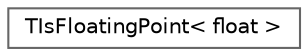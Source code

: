 digraph "Graphical Class Hierarchy"
{
 // INTERACTIVE_SVG=YES
 // LATEX_PDF_SIZE
  bgcolor="transparent";
  edge [fontname=Helvetica,fontsize=10,labelfontname=Helvetica,labelfontsize=10];
  node [fontname=Helvetica,fontsize=10,shape=box,height=0.2,width=0.4];
  rankdir="LR";
  Node0 [id="Node000000",label="TIsFloatingPoint\< float \>",height=0.2,width=0.4,color="grey40", fillcolor="white", style="filled",URL="$d2/d9e/structTIsFloatingPoint_3_01float_01_4.html",tooltip=" "];
}
